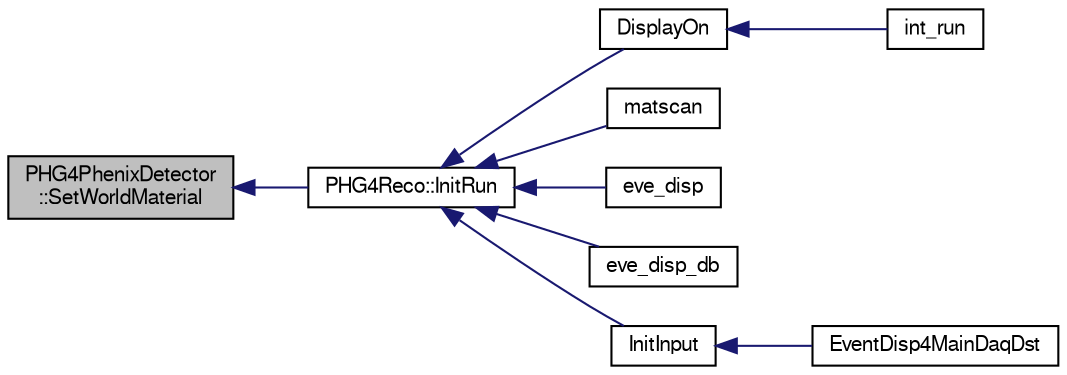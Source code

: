 digraph "PHG4PhenixDetector::SetWorldMaterial"
{
  bgcolor="transparent";
  edge [fontname="FreeSans",fontsize="10",labelfontname="FreeSans",labelfontsize="10"];
  node [fontname="FreeSans",fontsize="10",shape=record];
  rankdir="LR";
  Node1 [label="PHG4PhenixDetector\l::SetWorldMaterial",height=0.2,width=0.4,color="black", fillcolor="grey75", style="filled" fontcolor="black"];
  Node1 -> Node2 [dir="back",color="midnightblue",fontsize="10",style="solid",fontname="FreeSans"];
  Node2 [label="PHG4Reco::InitRun",height=0.2,width=0.4,color="black",URL="$d0/d78/classPHG4Reco.html#a9d8228ce8682c19cd6be2f6b44ec847b"];
  Node2 -> Node3 [dir="back",color="midnightblue",fontsize="10",style="solid",fontname="FreeSans"];
  Node3 [label="DisplayOn",height=0.2,width=0.4,color="black",URL="$da/d76/E1039Shielding_2DisplayOn_8C.html#a8ac4d6fb78f920957b354f88d6195f54"];
  Node3 -> Node4 [dir="back",color="midnightblue",fontsize="10",style="solid",fontname="FreeSans"];
  Node4 [label="int_run",height=0.2,width=0.4,color="black",URL="$d1/da2/E1039Shielding_2int__run_8C.html#a088590a1a5b93b904ba076de8ca1ef82"];
  Node2 -> Node5 [dir="back",color="midnightblue",fontsize="10",style="solid",fontname="FreeSans"];
  Node5 [label="matscan",height=0.2,width=0.4,color="black",URL="$d9/d1d/matscan_8C.html#a98ccbc6135fead542f3c4d1dd6882d63"];
  Node2 -> Node6 [dir="back",color="midnightblue",fontsize="10",style="solid",fontname="FreeSans"];
  Node6 [label="eve_disp",height=0.2,width=0.4,color="black",URL="$d2/d96/eve__disp_8C.html#abeb034dea489ef1866373d2464ec5721"];
  Node2 -> Node7 [dir="back",color="midnightblue",fontsize="10",style="solid",fontname="FreeSans"];
  Node7 [label="eve_disp_db",height=0.2,width=0.4,color="black",URL="$de/d2a/eve__disp__db_8C.html#aa8b45dd9cf940c8aff427aed5d9db19f"];
  Node2 -> Node8 [dir="back",color="midnightblue",fontsize="10",style="solid",fontname="FreeSans"];
  Node8 [label="InitInput",height=0.2,width=0.4,color="black",URL="$d6/d9e/EventDisp4MainDaqDst_8C.html#a9d62acc9c2150e00b509d9d553d7d6c1"];
  Node8 -> Node9 [dir="back",color="midnightblue",fontsize="10",style="solid",fontname="FreeSans"];
  Node9 [label="EventDisp4MainDaqDst",height=0.2,width=0.4,color="black",URL="$d6/d9e/EventDisp4MainDaqDst_8C.html#a52e0269749883c6976db81717ead7d9b"];
}
